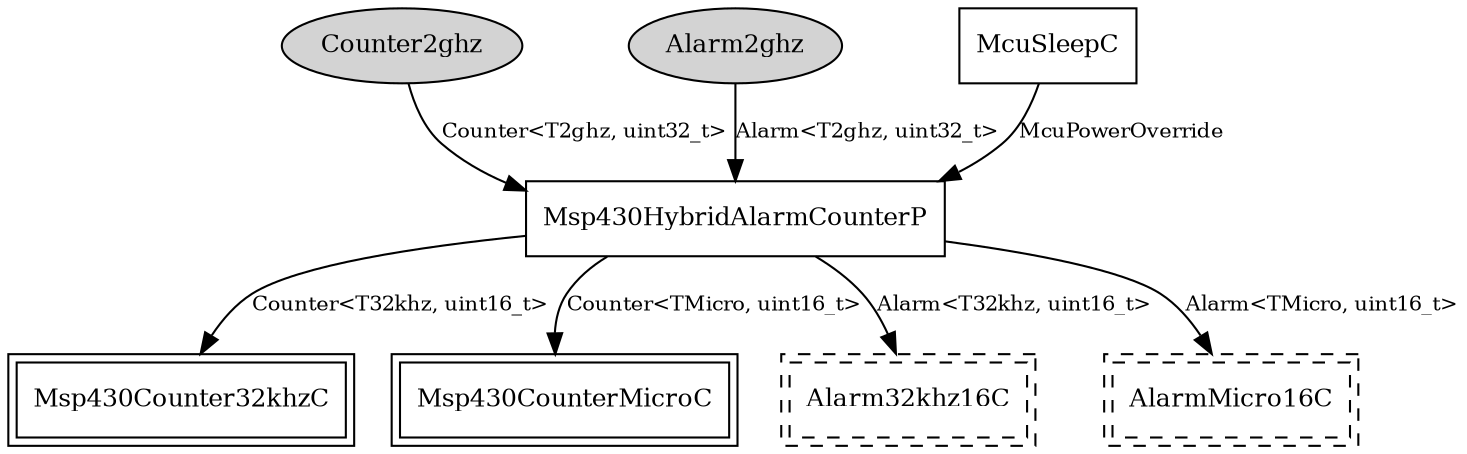 digraph "tos.chips.msp430.timer.Msp430HybridAlarmCounterC" {
  n0x41089748 [shape=ellipse, style=filled, label="Counter2ghz", fontsize=12];
  "Msp430HybridAlarmCounterP" [fontsize=12, shape=box, URL="../chtml/tos.chips.msp430.timer.Msp430HybridAlarmCounterP.html"];
  n0x410c0a98 [shape=ellipse, style=filled, label="Alarm2ghz", fontsize=12];
  "Msp430HybridAlarmCounterP" [fontsize=12, shape=box, URL="../chtml/tos.chips.msp430.timer.Msp430HybridAlarmCounterP.html"];
  "Msp430HybridAlarmCounterP" [fontsize=12, shape=box, URL="../chtml/tos.chips.msp430.timer.Msp430HybridAlarmCounterP.html"];
  "Msp430Counter32khzC" [fontsize=12, shape=box,peripheries=2, URL="../chtml/tos.platforms.telosa.chips.cc2420x.tmicro.Msp430Counter32khzC.html"];
  "Msp430HybridAlarmCounterP" [fontsize=12, shape=box, URL="../chtml/tos.chips.msp430.timer.Msp430HybridAlarmCounterP.html"];
  "Msp430CounterMicroC" [fontsize=12, shape=box,peripheries=2, URL="../chtml/tos.platforms.telosa.chips.cc2420x.tmicro.Msp430CounterMicroC.html"];
  "Msp430HybridAlarmCounterP" [fontsize=12, shape=box, URL="../chtml/tos.chips.msp430.timer.Msp430HybridAlarmCounterP.html"];
  "Msp430HybridAlarmCounterC.Alarm32khz16C" [fontsize=12, shape=box,peripheries=2, style=dashed, label="Alarm32khz16C", URL="../chtml/tos.chips.msp430.timer.Alarm32khz16C.html"];
  "Msp430HybridAlarmCounterP" [fontsize=12, shape=box, URL="../chtml/tos.chips.msp430.timer.Msp430HybridAlarmCounterP.html"];
  "Msp430HybridAlarmCounterC.AlarmMicro16C" [fontsize=12, shape=box,peripheries=2, style=dashed, label="AlarmMicro16C", URL="../chtml/tos.chips.msp430.timer.AlarmMicro16C.html"];
  "McuSleepC" [fontsize=12, shape=box, URL="../chtml/tos.platforms.telosa.chips.cc2420x.tmicro.McuSleepC.html"];
  "Msp430HybridAlarmCounterP" [fontsize=12, shape=box, URL="../chtml/tos.chips.msp430.timer.Msp430HybridAlarmCounterP.html"];
  "n0x41089748" -> "Msp430HybridAlarmCounterP" [label="Counter<T2ghz, uint32_t>", URL="../ihtml/tos.lib.timer.Counter.html", fontsize=10];
  "n0x410c0a98" -> "Msp430HybridAlarmCounterP" [label="Alarm<T2ghz, uint32_t>", URL="../ihtml/tos.lib.timer.Alarm.html", fontsize=10];
  "Msp430HybridAlarmCounterP" -> "Msp430Counter32khzC" [label="Counter<T32khz, uint16_t>", URL="../ihtml/tos.lib.timer.Counter.html", fontsize=10];
  "Msp430HybridAlarmCounterP" -> "Msp430CounterMicroC" [label="Counter<TMicro, uint16_t>", URL="../ihtml/tos.lib.timer.Counter.html", fontsize=10];
  "Msp430HybridAlarmCounterP" -> "Msp430HybridAlarmCounterC.Alarm32khz16C" [label="Alarm<T32khz, uint16_t>", URL="../ihtml/tos.lib.timer.Alarm.html", fontsize=10];
  "Msp430HybridAlarmCounterP" -> "Msp430HybridAlarmCounterC.AlarmMicro16C" [label="Alarm<TMicro, uint16_t>", URL="../ihtml/tos.lib.timer.Alarm.html", fontsize=10];
  "McuSleepC" -> "Msp430HybridAlarmCounterP" [label="McuPowerOverride", URL="../ihtml/tos.interfaces.McuPowerOverride.html", fontsize=10];
}
